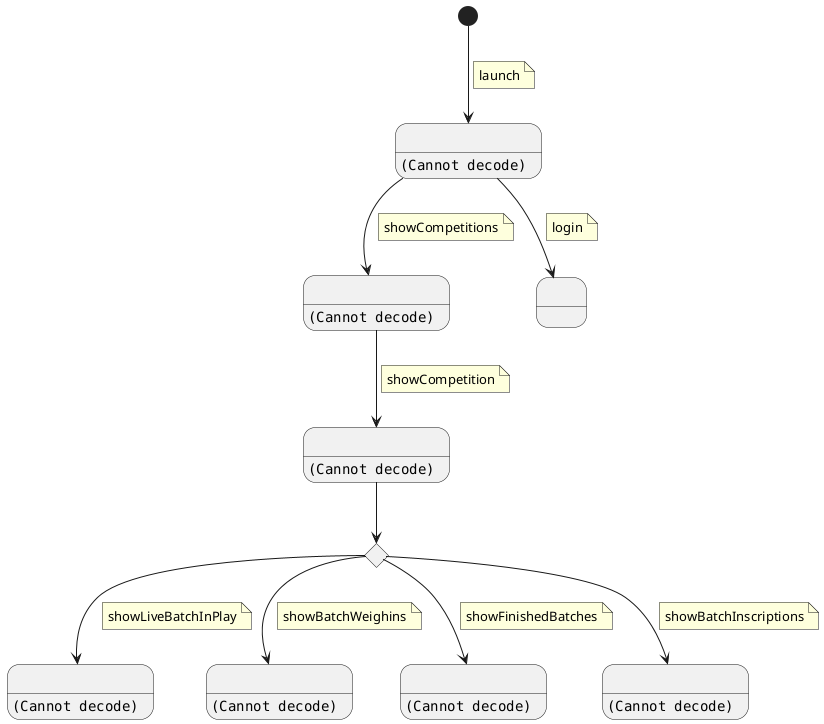 @startuml
state " " as spectatorMainView
spectatorMainView : <img:./images/1_spectatorMain.png>

state " " as showCompetitions
showCompetitions: <img:./images/1_2_showCompetitions.png>

state " " as showCompetition
showCompetition: <img:./images/1_2_1_showCompetition.png>

state " " as showLiveBatchInPlay
showLiveBatchInPlay: <img:./images/1_2_1_4_spectatorBatch.png>

state " " as showBatchWeighins
showBatchWeighins: <img:./images/1_2_1_3_showWeighin.png>

state " " as showFinishedBatches
showFinishedBatches: <img:./images/1_2_1_2_showFinishedBatch.png>

state " " as showBatchInscriptions
showBatchInscriptions: <img:./images/1_2_1_1_showInscriptions.png>


state showCompetitionChoice <<choice>>

[*] --> spectatorMainView
note on link
  launch
end note

spectatorMainView --> showCompetitions
note on link
 showCompetitions
end note

showCompetitions --> showCompetition
note on link
 showCompetition
end note

showCompetition -->  showCompetitionChoice

showCompetitionChoice --> showBatchInscriptions
note on link
 showBatchInscriptions
end note

showCompetitionChoice --> showFinishedBatches
note on link
 showFinishedBatches
end note

showCompetitionChoice --> showBatchWeighins
note on link
 showBatchWeighins
end note

showCompetitionChoice --> showLiveBatchInPlay
note on link
 showLiveBatchInPlay
end note


state " " as login
spectatorMainView --> login
note on link
  login
end note




@enduml